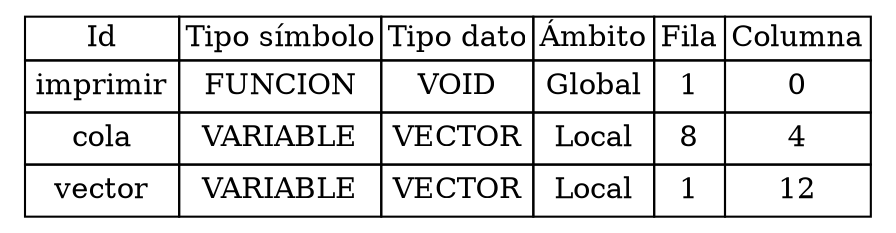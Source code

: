 
	digraph {
		tablaSimbolos [
		  shape=plaintext
		  label=<
			<table border='0' cellborder='1' color='black' cellspacing='0'>
			  <tr>
				  <td>Id</td>
				  <td>Tipo símbolo</td>
				  <td>Tipo dato</td>
				  <td>Ámbito</td>
				  <td>Fila</td>
				  <td>Columna</td>
			  </tr>
	
<tr>
<td cellpadding='4'>
imprimir
</td>
<td cellpadding='4'>FUNCION
</td>
<td cellpadding='4'>VOID
</td>
<td cellpadding='4'>Global
</td>
<td cellpadding='4'>
1
</td>
<td cellpadding='4'>
0
</td>
</tr>

<tr>
<td cellpadding='4'>
cola
</td>
<td cellpadding='4'>VARIABLE
</td>
<td cellpadding='4'>VECTOR
</td>
<td cellpadding='4'>Local
</td>
<td cellpadding='4'>
8
</td>
<td cellpadding='4'>
4
</td>
</tr>

<tr>
<td cellpadding='4'>
vector
</td>
<td cellpadding='4'>VARIABLE
</td>
<td cellpadding='4'>VECTOR
</td>
<td cellpadding='4'>Local
</td>
<td cellpadding='4'>
1
</td>
<td cellpadding='4'>
12
</td>
</tr>

		</table>
		>];
	}
	